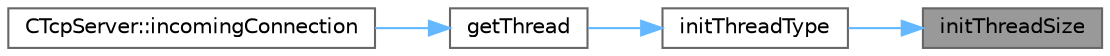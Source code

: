digraph "initThreadSize"
{
 // LATEX_PDF_SIZE
  bgcolor="transparent";
  edge [fontname=Helvetica,fontsize=10,labelfontname=Helvetica,labelfontsize=10];
  node [fontname=Helvetica,fontsize=10,shape=box,height=0.2,width=0.4];
  rankdir="RL";
  Node1 [id="Node000001",label="initThreadSize",height=0.2,width=0.4,color="gray40", fillcolor="grey60", style="filled", fontcolor="black",tooltip=" "];
  Node1 -> Node2 [id="edge1_Node000001_Node000002",dir="back",color="steelblue1",style="solid",tooltip=" "];
  Node2 [id="Node000002",label="initThreadType",height=0.2,width=0.4,color="grey40", fillcolor="white", style="filled",URL="$class_thread_handle.html#a049cf031b1bde5fb39f80f526c1349ce",tooltip=" "];
  Node2 -> Node3 [id="edge2_Node000002_Node000003",dir="back",color="steelblue1",style="solid",tooltip=" "];
  Node3 [id="Node000003",label="getThread",height=0.2,width=0.4,color="grey40", fillcolor="white", style="filled",URL="$class_thread_handle.html#a30a57a06887949e611bbeec4cb1e2fb7",tooltip=" "];
  Node3 -> Node4 [id="edge3_Node000003_Node000004",dir="back",color="steelblue1",style="solid",tooltip=" "];
  Node4 [id="Node000004",label="CTcpServer::incomingConnection",height=0.2,width=0.4,color="grey40", fillcolor="white", style="filled",URL="$class_c_tcp_server.html#ab9ffcc9ec3b3dea9a561f57814f24864",tooltip="覆盖已获取多线程"];
}
